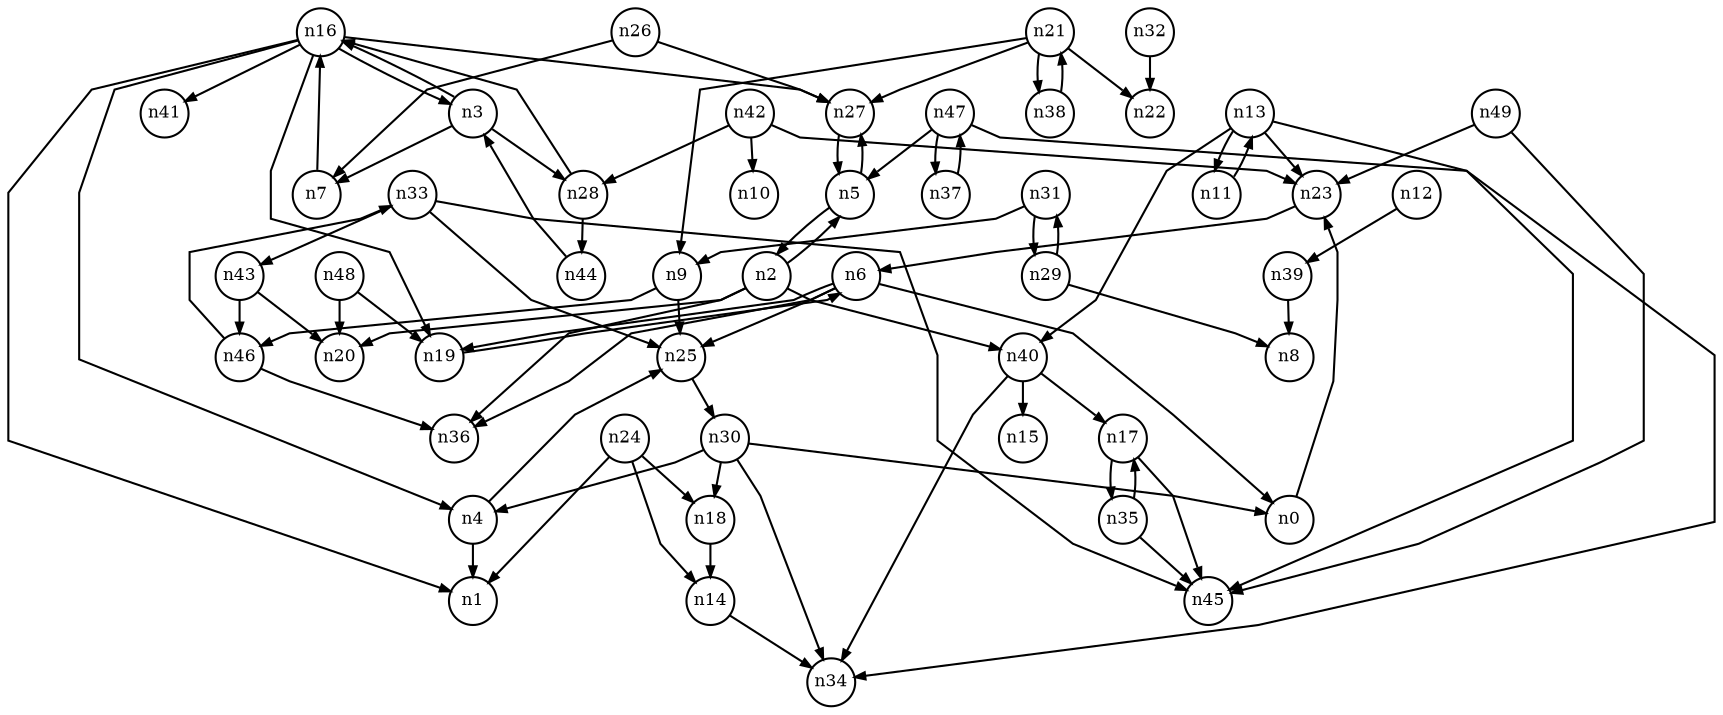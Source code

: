 digraph G{
splines=polyline;
ranksep=0.22;
nodesep=0.22;
nodesize=0.16;
fontsize=8
edge [arrowsize=0.5]
node [fontsize=8 shape=circle width=0.32 fixedsize=shape];

n23 -> n6
n0 -> n23
n5 -> n27
n5 -> n2
n2 -> n5
n2 -> n20
n2 -> n36
n2 -> n40
n40 -> n15
n40 -> n17
n40 -> n34
n7 -> n16
n3 -> n7
n3 -> n28
n3 -> n16
n28 -> n44
n28 -> n16
n4 -> n1
n4 -> n25
n25 -> n30
n27 -> n5
n6 -> n0
n6 -> n19
n6 -> n25
n6 -> n36
n19 -> n6
n9 -> n25
n9 -> n46
n46 -> n33
n46 -> n36
n13 -> n23
n13 -> n40
n13 -> n45
n13 -> n11
n11 -> n13
n39 -> n8
n12 -> n39
n14 -> n34
n16 -> n1
n16 -> n3
n16 -> n4
n16 -> n19
n16 -> n27
n16 -> n41
n17 -> n45
n17 -> n35
n18 -> n14
n21 -> n9
n21 -> n22
n21 -> n27
n21 -> n38
n38 -> n21
n24 -> n1
n24 -> n14
n24 -> n18
n26 -> n7
n26 -> n27
n44 -> n3
n29 -> n8
n29 -> n31
n30 -> n0
n30 -> n4
n30 -> n18
n30 -> n34
n31 -> n9
n31 -> n29
n32 -> n22
n33 -> n25
n33 -> n45
n33 -> n43
n35 -> n17
n35 -> n45
n42 -> n10
n42 -> n23
n42 -> n28
n43 -> n20
n43 -> n46
n47 -> n5
n47 -> n34
n47 -> n37
n37 -> n47
n48 -> n19
n48 -> n20
n49 -> n23
n49 -> n45
}
